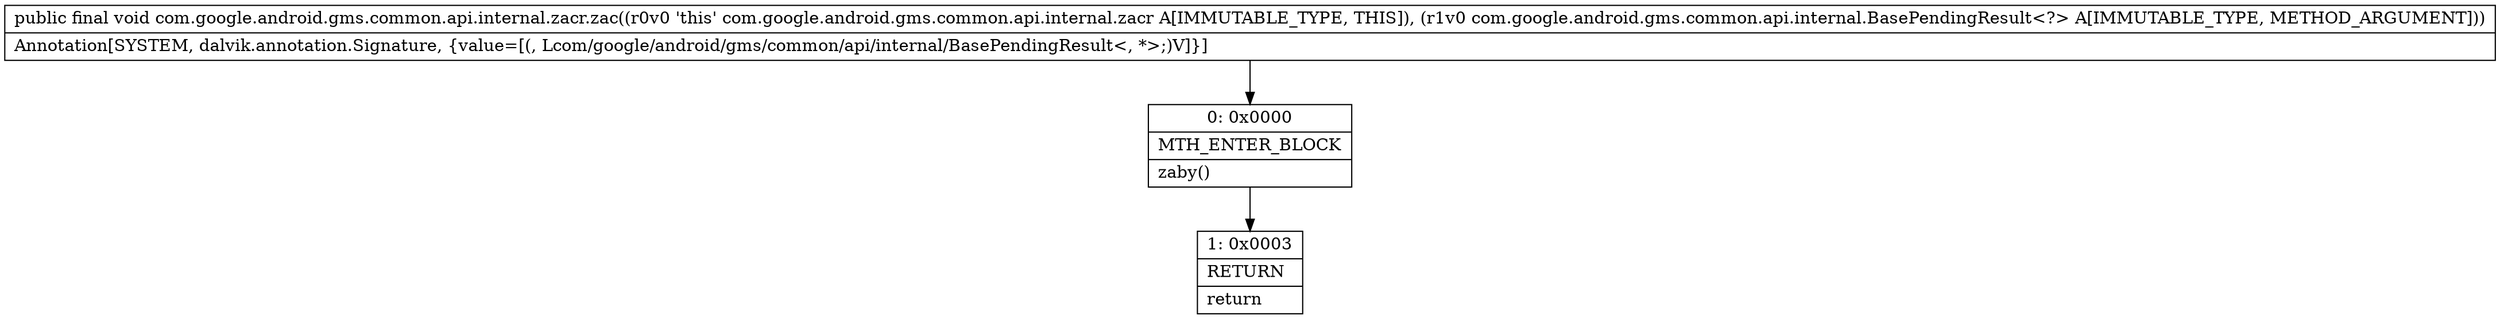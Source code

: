 digraph "CFG forcom.google.android.gms.common.api.internal.zacr.zac(Lcom\/google\/android\/gms\/common\/api\/internal\/BasePendingResult;)V" {
Node_0 [shape=record,label="{0\:\ 0x0000|MTH_ENTER_BLOCK\l|zaby()\l}"];
Node_1 [shape=record,label="{1\:\ 0x0003|RETURN\l|return\l}"];
MethodNode[shape=record,label="{public final void com.google.android.gms.common.api.internal.zacr.zac((r0v0 'this' com.google.android.gms.common.api.internal.zacr A[IMMUTABLE_TYPE, THIS]), (r1v0 com.google.android.gms.common.api.internal.BasePendingResult\<?\> A[IMMUTABLE_TYPE, METHOD_ARGUMENT]))  | Annotation[SYSTEM, dalvik.annotation.Signature, \{value=[(, Lcom\/google\/android\/gms\/common\/api\/internal\/BasePendingResult\<, *\>;)V]\}]\l}"];
MethodNode -> Node_0;
Node_0 -> Node_1;
}

